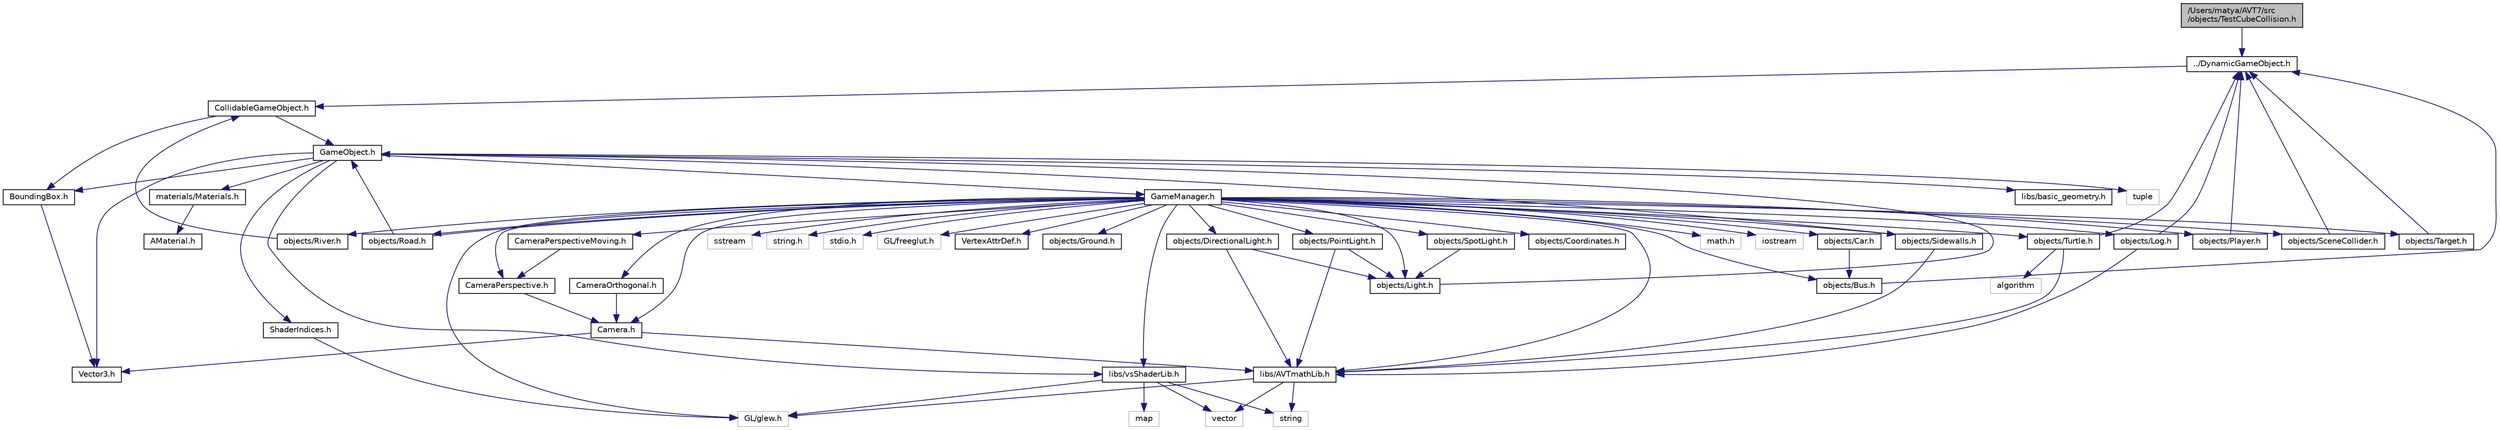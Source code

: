 digraph "/Users/matya/AVT7/src/objects/TestCubeCollision.h"
{
  edge [fontname="Helvetica",fontsize="10",labelfontname="Helvetica",labelfontsize="10"];
  node [fontname="Helvetica",fontsize="10",shape=record];
  Node0 [label="/Users/matya/AVT7/src\l/objects/TestCubeCollision.h",height=0.2,width=0.4,color="black", fillcolor="grey75", style="filled", fontcolor="black"];
  Node0 -> Node1 [color="midnightblue",fontsize="10",style="solid",fontname="Helvetica"];
  Node1 [label="../DynamicGameObject.h",height=0.2,width=0.4,color="black", fillcolor="white", style="filled",URL="$_dynamic_game_object_8h.html"];
  Node1 -> Node2 [color="midnightblue",fontsize="10",style="solid",fontname="Helvetica"];
  Node2 [label="CollidableGameObject.h",height=0.2,width=0.4,color="black", fillcolor="white", style="filled",URL="$_collidable_game_object_8h.html"];
  Node2 -> Node3 [color="midnightblue",fontsize="10",style="solid",fontname="Helvetica"];
  Node3 [label="GameObject.h",height=0.2,width=0.4,color="black", fillcolor="white", style="filled",URL="$_game_object_8h.html"];
  Node3 -> Node4 [color="midnightblue",fontsize="10",style="solid",fontname="Helvetica"];
  Node4 [label="libs/basic_geometry.h",height=0.2,width=0.4,color="black", fillcolor="white", style="filled",URL="$basic__geometry_8h.html"];
  Node3 -> Node5 [color="midnightblue",fontsize="10",style="solid",fontname="Helvetica"];
  Node5 [label="tuple",height=0.2,width=0.4,color="grey75", fillcolor="white", style="filled"];
  Node3 -> Node6 [color="midnightblue",fontsize="10",style="solid",fontname="Helvetica"];
  Node6 [label="Vector3.h",height=0.2,width=0.4,color="black", fillcolor="white", style="filled",URL="$_vector3_8h.html"];
  Node3 -> Node7 [color="midnightblue",fontsize="10",style="solid",fontname="Helvetica"];
  Node7 [label="ShaderIndices.h",height=0.2,width=0.4,color="black", fillcolor="white", style="filled",URL="$_shader_indices_8h.html"];
  Node7 -> Node8 [color="midnightblue",fontsize="10",style="solid",fontname="Helvetica"];
  Node8 [label="GL/glew.h",height=0.2,width=0.4,color="grey75", fillcolor="white", style="filled"];
  Node3 -> Node9 [color="midnightblue",fontsize="10",style="solid",fontname="Helvetica"];
  Node9 [label="BoundingBox.h",height=0.2,width=0.4,color="black", fillcolor="white", style="filled",URL="$_bounding_box_8h.html"];
  Node9 -> Node6 [color="midnightblue",fontsize="10",style="solid",fontname="Helvetica"];
  Node3 -> Node10 [color="midnightblue",fontsize="10",style="solid",fontname="Helvetica"];
  Node10 [label="materials/Materials.h",height=0.2,width=0.4,color="black", fillcolor="white", style="filled",URL="$_materials_8h.html"];
  Node10 -> Node11 [color="midnightblue",fontsize="10",style="solid",fontname="Helvetica"];
  Node11 [label="AMaterial.h",height=0.2,width=0.4,color="black", fillcolor="white", style="filled",URL="$_a_material_8h.html"];
  Node3 -> Node12 [color="midnightblue",fontsize="10",style="solid",fontname="Helvetica"];
  Node12 [label="GameManager.h",height=0.2,width=0.4,color="black", fillcolor="white", style="filled",URL="$_game_manager_8h.html"];
  Node12 -> Node13 [color="midnightblue",fontsize="10",style="solid",fontname="Helvetica"];
  Node13 [label="math.h",height=0.2,width=0.4,color="grey75", fillcolor="white", style="filled"];
  Node12 -> Node14 [color="midnightblue",fontsize="10",style="solid",fontname="Helvetica"];
  Node14 [label="iostream",height=0.2,width=0.4,color="grey75", fillcolor="white", style="filled"];
  Node12 -> Node15 [color="midnightblue",fontsize="10",style="solid",fontname="Helvetica"];
  Node15 [label="sstream",height=0.2,width=0.4,color="grey75", fillcolor="white", style="filled"];
  Node12 -> Node16 [color="midnightblue",fontsize="10",style="solid",fontname="Helvetica"];
  Node16 [label="string.h",height=0.2,width=0.4,color="grey75", fillcolor="white", style="filled"];
  Node12 -> Node17 [color="midnightblue",fontsize="10",style="solid",fontname="Helvetica"];
  Node17 [label="stdio.h",height=0.2,width=0.4,color="grey75", fillcolor="white", style="filled"];
  Node12 -> Node8 [color="midnightblue",fontsize="10",style="solid",fontname="Helvetica"];
  Node12 -> Node18 [color="midnightblue",fontsize="10",style="solid",fontname="Helvetica"];
  Node18 [label="GL/freeglut.h",height=0.2,width=0.4,color="grey75", fillcolor="white", style="filled"];
  Node12 -> Node19 [color="midnightblue",fontsize="10",style="solid",fontname="Helvetica"];
  Node19 [label="libs/AVTmathLib.h",height=0.2,width=0.4,color="black", fillcolor="white", style="filled",URL="$_a_v_tmath_lib_8h.html"];
  Node19 -> Node20 [color="midnightblue",fontsize="10",style="solid",fontname="Helvetica"];
  Node20 [label="vector",height=0.2,width=0.4,color="grey75", fillcolor="white", style="filled"];
  Node19 -> Node21 [color="midnightblue",fontsize="10",style="solid",fontname="Helvetica"];
  Node21 [label="string",height=0.2,width=0.4,color="grey75", fillcolor="white", style="filled"];
  Node19 -> Node8 [color="midnightblue",fontsize="10",style="solid",fontname="Helvetica"];
  Node12 -> Node22 [color="midnightblue",fontsize="10",style="solid",fontname="Helvetica"];
  Node22 [label="VertexAttrDef.h",height=0.2,width=0.4,color="black", fillcolor="white", style="filled",URL="$_vertex_attr_def_8h.html"];
  Node12 -> Node23 [color="midnightblue",fontsize="10",style="solid",fontname="Helvetica"];
  Node23 [label="libs/vsShaderLib.h",height=0.2,width=0.4,color="black", fillcolor="white", style="filled",URL="$vs_shader_lib_8h.html"];
  Node23 -> Node21 [color="midnightblue",fontsize="10",style="solid",fontname="Helvetica"];
  Node23 -> Node20 [color="midnightblue",fontsize="10",style="solid",fontname="Helvetica"];
  Node23 -> Node24 [color="midnightblue",fontsize="10",style="solid",fontname="Helvetica"];
  Node24 [label="map",height=0.2,width=0.4,color="grey75", fillcolor="white", style="filled"];
  Node23 -> Node8 [color="midnightblue",fontsize="10",style="solid",fontname="Helvetica"];
  Node12 -> Node25 [color="midnightblue",fontsize="10",style="solid",fontname="Helvetica"];
  Node25 [label="Camera.h",height=0.2,width=0.4,color="black", fillcolor="white", style="filled",URL="$_camera_8h.html"];
  Node25 -> Node6 [color="midnightblue",fontsize="10",style="solid",fontname="Helvetica"];
  Node25 -> Node19 [color="midnightblue",fontsize="10",style="solid",fontname="Helvetica"];
  Node12 -> Node26 [color="midnightblue",fontsize="10",style="solid",fontname="Helvetica"];
  Node26 [label="CameraPerspective.h",height=0.2,width=0.4,color="black", fillcolor="white", style="filled",URL="$_camera_perspective_8h.html"];
  Node26 -> Node25 [color="midnightblue",fontsize="10",style="solid",fontname="Helvetica"];
  Node12 -> Node27 [color="midnightblue",fontsize="10",style="solid",fontname="Helvetica"];
  Node27 [label="CameraPerspectiveMoving.h",height=0.2,width=0.4,color="black", fillcolor="white", style="filled",URL="$_camera_perspective_moving_8h.html"];
  Node27 -> Node26 [color="midnightblue",fontsize="10",style="solid",fontname="Helvetica"];
  Node12 -> Node28 [color="midnightblue",fontsize="10",style="solid",fontname="Helvetica"];
  Node28 [label="CameraOrthogonal.h",height=0.2,width=0.4,color="black", fillcolor="white", style="filled",URL="$_camera_orthogonal_8h.html"];
  Node28 -> Node25 [color="midnightblue",fontsize="10",style="solid",fontname="Helvetica"];
  Node12 -> Node29 [color="midnightblue",fontsize="10",style="solid",fontname="Helvetica"];
  Node29 [label="objects/River.h",height=0.2,width=0.4,color="black", fillcolor="white", style="filled",URL="$_river_8h.html"];
  Node29 -> Node2 [color="midnightblue",fontsize="10",style="solid",fontname="Helvetica"];
  Node12 -> Node30 [color="midnightblue",fontsize="10",style="solid",fontname="Helvetica"];
  Node30 [label="objects/Ground.h",height=0.2,width=0.4,color="black", fillcolor="white", style="filled",URL="$_ground_8h.html"];
  Node12 -> Node31 [color="midnightblue",fontsize="10",style="solid",fontname="Helvetica"];
  Node31 [label="objects/Player.h",height=0.2,width=0.4,color="black", fillcolor="white", style="filled",URL="$_player_8h.html"];
  Node31 -> Node1 [color="midnightblue",fontsize="10",style="solid",fontname="Helvetica"];
  Node12 -> Node32 [color="midnightblue",fontsize="10",style="solid",fontname="Helvetica"];
  Node32 [label="objects/Road.h",height=0.2,width=0.4,color="black", fillcolor="white", style="filled",URL="$_road_8h.html"];
  Node32 -> Node3 [color="midnightblue",fontsize="10",style="solid",fontname="Helvetica"];
  Node32 -> Node12 [color="midnightblue",fontsize="10",style="solid",fontname="Helvetica"];
  Node12 -> Node33 [color="midnightblue",fontsize="10",style="solid",fontname="Helvetica"];
  Node33 [label="objects/Light.h",height=0.2,width=0.4,color="black", fillcolor="white", style="filled",URL="$_light_8h.html"];
  Node33 -> Node3 [color="midnightblue",fontsize="10",style="solid",fontname="Helvetica"];
  Node12 -> Node34 [color="midnightblue",fontsize="10",style="solid",fontname="Helvetica"];
  Node34 [label="objects/Bus.h",height=0.2,width=0.4,color="black", fillcolor="white", style="filled",URL="$_bus_8h.html"];
  Node34 -> Node1 [color="midnightblue",fontsize="10",style="solid",fontname="Helvetica"];
  Node12 -> Node35 [color="midnightblue",fontsize="10",style="solid",fontname="Helvetica"];
  Node35 [label="objects/Coordinates.h",height=0.2,width=0.4,color="black", fillcolor="white", style="filled",URL="$_coordinates_8h.html"];
  Node12 -> Node36 [color="midnightblue",fontsize="10",style="solid",fontname="Helvetica"];
  Node36 [label="objects/Log.h",height=0.2,width=0.4,color="black", fillcolor="white", style="filled",URL="$_log_8h.html"];
  Node36 -> Node1 [color="midnightblue",fontsize="10",style="solid",fontname="Helvetica"];
  Node36 -> Node19 [color="midnightblue",fontsize="10",style="solid",fontname="Helvetica"];
  Node12 -> Node37 [color="midnightblue",fontsize="10",style="solid",fontname="Helvetica"];
  Node37 [label="objects/Sidewalls.h",height=0.2,width=0.4,color="black", fillcolor="white", style="filled",URL="$_sidewalls_8h.html"];
  Node37 -> Node3 [color="midnightblue",fontsize="10",style="solid",fontname="Helvetica"];
  Node37 -> Node19 [color="midnightblue",fontsize="10",style="solid",fontname="Helvetica"];
  Node12 -> Node38 [color="midnightblue",fontsize="10",style="solid",fontname="Helvetica"];
  Node38 [label="objects/SceneCollider.h",height=0.2,width=0.4,color="black", fillcolor="white", style="filled",URL="$_scene_collider_8h.html"];
  Node38 -> Node1 [color="midnightblue",fontsize="10",style="solid",fontname="Helvetica"];
  Node12 -> Node39 [color="midnightblue",fontsize="10",style="solid",fontname="Helvetica"];
  Node39 [label="objects/Target.h",height=0.2,width=0.4,color="black", fillcolor="white", style="filled",URL="$_target_8h.html"];
  Node39 -> Node1 [color="midnightblue",fontsize="10",style="solid",fontname="Helvetica"];
  Node12 -> Node40 [color="midnightblue",fontsize="10",style="solid",fontname="Helvetica"];
  Node40 [label="objects/SpotLight.h",height=0.2,width=0.4,color="black", fillcolor="white", style="filled",URL="$_spot_light_8h.html"];
  Node40 -> Node33 [color="midnightblue",fontsize="10",style="solid",fontname="Helvetica"];
  Node12 -> Node41 [color="midnightblue",fontsize="10",style="solid",fontname="Helvetica"];
  Node41 [label="objects/DirectionalLight.h",height=0.2,width=0.4,color="black", fillcolor="white", style="filled",URL="$_directional_light_8h.html"];
  Node41 -> Node33 [color="midnightblue",fontsize="10",style="solid",fontname="Helvetica"];
  Node41 -> Node19 [color="midnightblue",fontsize="10",style="solid",fontname="Helvetica"];
  Node12 -> Node42 [color="midnightblue",fontsize="10",style="solid",fontname="Helvetica"];
  Node42 [label="objects/PointLight.h",height=0.2,width=0.4,color="black", fillcolor="white", style="filled",URL="$_point_light_8h.html"];
  Node42 -> Node33 [color="midnightblue",fontsize="10",style="solid",fontname="Helvetica"];
  Node42 -> Node19 [color="midnightblue",fontsize="10",style="solid",fontname="Helvetica"];
  Node12 -> Node43 [color="midnightblue",fontsize="10",style="solid",fontname="Helvetica"];
  Node43 [label="objects/Car.h",height=0.2,width=0.4,color="black", fillcolor="white", style="filled",URL="$_car_8h.html"];
  Node43 -> Node34 [color="midnightblue",fontsize="10",style="solid",fontname="Helvetica"];
  Node12 -> Node44 [color="midnightblue",fontsize="10",style="solid",fontname="Helvetica"];
  Node44 [label="objects/Turtle.h",height=0.2,width=0.4,color="black", fillcolor="white", style="filled",URL="$_turtle_8h.html"];
  Node44 -> Node1 [color="midnightblue",fontsize="10",style="solid",fontname="Helvetica"];
  Node44 -> Node19 [color="midnightblue",fontsize="10",style="solid",fontname="Helvetica"];
  Node44 -> Node45 [color="midnightblue",fontsize="10",style="solid",fontname="Helvetica"];
  Node45 [label="algorithm",height=0.2,width=0.4,color="grey75", fillcolor="white", style="filled"];
  Node3 -> Node23 [color="midnightblue",fontsize="10",style="solid",fontname="Helvetica"];
  Node2 -> Node9 [color="midnightblue",fontsize="10",style="solid",fontname="Helvetica"];
}

